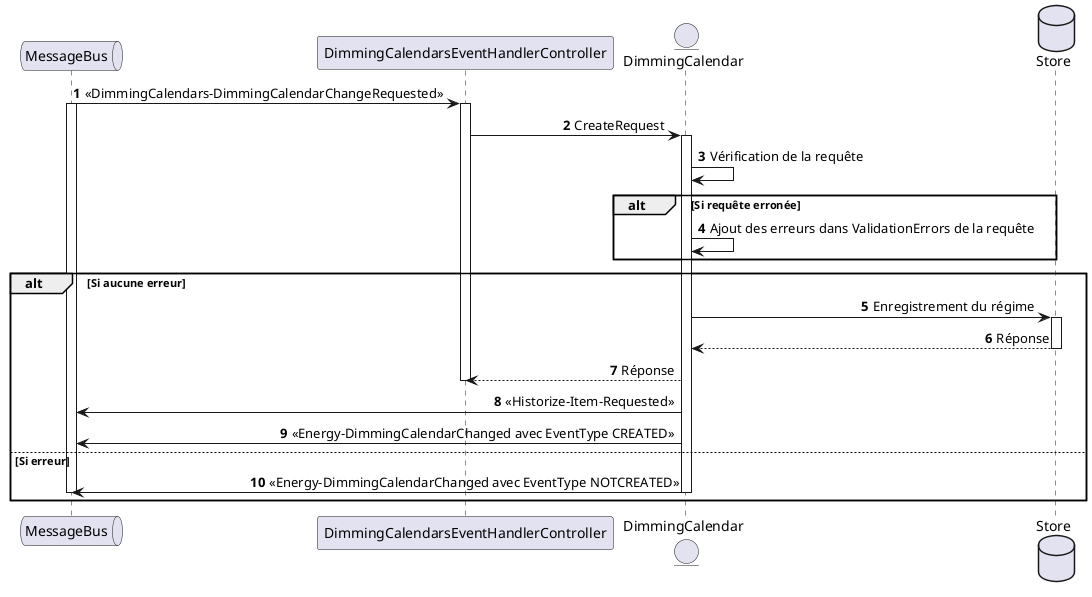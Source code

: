 @startuml diagram_sequence_create_dipr_checked

autonumber
skinparam sequenceMessageAlign center
skinparam sequenceMessageAlign right

queue MessageBus as mess
participant DimmingCalendarsEventHandlerController as ctr
entity DimmingCalendar as dica
database Store as str

mess -> ctr: <<DimmingCalendars-DimmingCalendarChangeRequested>>
Activate mess


Activate ctr
ctr -> dica: CreateRequest
Activate dica

dica -> dica: Vérification de la requête

alt Si requête erronée

    dica -> dica: Ajout des erreurs dans ValidationErrors de la requête

end

alt Si aucune erreur

    dica -> str: Enregistrement du régime
    Activate str
    str --> dica: Réponse
    deactivate str
    dica --> ctr: Réponse
    deactivate ctr
    dica -> mess: <<Historize-Item-Requested>>
    dica -> mess: <<Energy-DimmingCalendarChanged avec EventType CREATED>>

    else Si erreur
    dica -> mess: <<Energy-DimmingCalendarChanged avec EventType NOTCREATED>>
    deactivate dica
    deactivate mess

end

@enduml